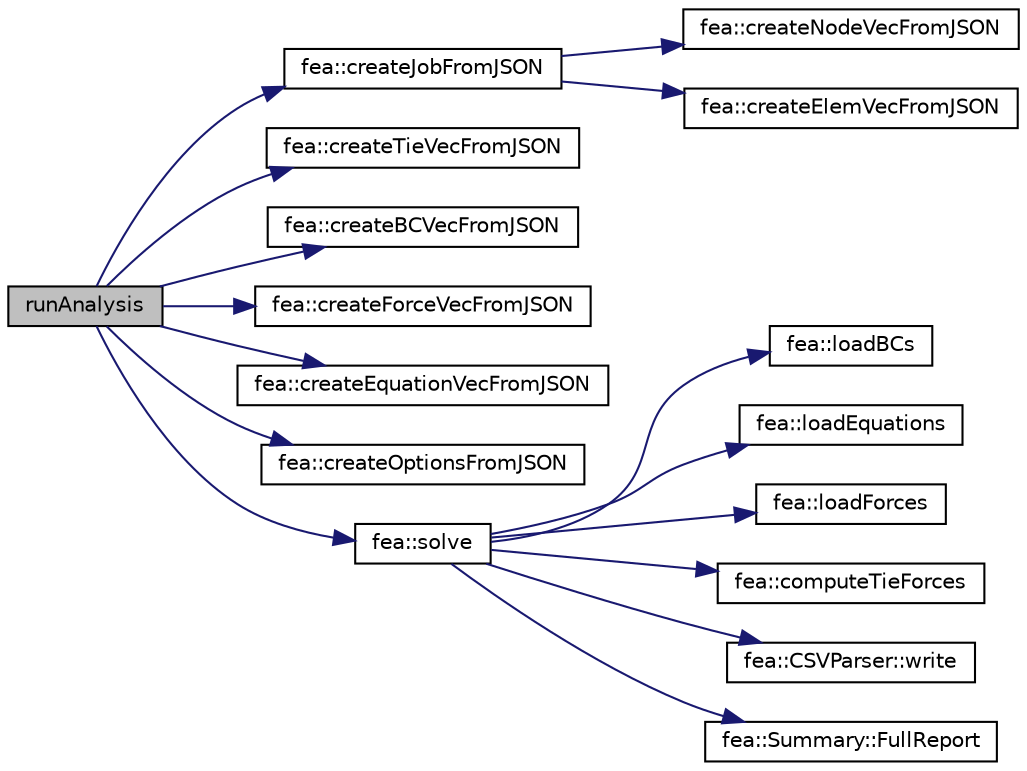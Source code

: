 digraph "runAnalysis"
{
  edge [fontname="Helvetica",fontsize="10",labelfontname="Helvetica",labelfontsize="10"];
  node [fontname="Helvetica",fontsize="10",shape=record];
  rankdir="LR";
  Node1 [label="runAnalysis",height=0.2,width=0.4,color="black", fillcolor="grey75", style="filled", fontcolor="black"];
  Node1 -> Node2 [color="midnightblue",fontsize="10",style="solid",fontname="Helvetica"];
  Node2 [label="fea::createJobFromJSON",height=0.2,width=0.4,color="black", fillcolor="white", style="filled",URL="$namespacefea.html#aad7c45b93603bd80a9ff05c5e5c9a77c"];
  Node2 -> Node3 [color="midnightblue",fontsize="10",style="solid",fontname="Helvetica"];
  Node3 [label="fea::createNodeVecFromJSON",height=0.2,width=0.4,color="black", fillcolor="white", style="filled",URL="$namespacefea.html#aeb3c988a0fb1f75ea8a842e3b69f13eb"];
  Node2 -> Node4 [color="midnightblue",fontsize="10",style="solid",fontname="Helvetica"];
  Node4 [label="fea::createElemVecFromJSON",height=0.2,width=0.4,color="black", fillcolor="white", style="filled",URL="$namespacefea.html#ab8f4352c4c5540dbc63ee1eedb6744c3"];
  Node1 -> Node5 [color="midnightblue",fontsize="10",style="solid",fontname="Helvetica"];
  Node5 [label="fea::createTieVecFromJSON",height=0.2,width=0.4,color="black", fillcolor="white", style="filled",URL="$namespacefea.html#a2fcdf225a9bd25d73c5494d86597025c"];
  Node1 -> Node6 [color="midnightblue",fontsize="10",style="solid",fontname="Helvetica"];
  Node6 [label="fea::createBCVecFromJSON",height=0.2,width=0.4,color="black", fillcolor="white", style="filled",URL="$namespacefea.html#aa86bdb3a895956a13997d2d98097d42d"];
  Node1 -> Node7 [color="midnightblue",fontsize="10",style="solid",fontname="Helvetica"];
  Node7 [label="fea::createForceVecFromJSON",height=0.2,width=0.4,color="black", fillcolor="white", style="filled",URL="$namespacefea.html#a0d1c659e6bbaea42ae48b489218d7530"];
  Node1 -> Node8 [color="midnightblue",fontsize="10",style="solid",fontname="Helvetica"];
  Node8 [label="fea::createEquationVecFromJSON",height=0.2,width=0.4,color="black", fillcolor="white", style="filled",URL="$namespacefea.html#a231f5a0658f5b9fe97182c405a455d03"];
  Node1 -> Node9 [color="midnightblue",fontsize="10",style="solid",fontname="Helvetica"];
  Node9 [label="fea::createOptionsFromJSON",height=0.2,width=0.4,color="black", fillcolor="white", style="filled",URL="$namespacefea.html#aabd98531e9fb83a92514ff834fb84ad6"];
  Node1 -> Node10 [color="midnightblue",fontsize="10",style="solid",fontname="Helvetica"];
  Node10 [label="fea::solve",height=0.2,width=0.4,color="black", fillcolor="white", style="filled",URL="$namespacefea.html#a995a678cf119fb20772312ccfdbec991",tooltip="Solves the finite element analysis defined by the input Job, boundary conditions, and prescribed noda..."];
  Node10 -> Node11 [color="midnightblue",fontsize="10",style="solid",fontname="Helvetica"];
  Node11 [label="fea::loadBCs",height=0.2,width=0.4,color="black", fillcolor="white", style="filled",URL="$namespacefea.html#a9a7fec579a34d0fed8339237f2cfe994",tooltip="Loads the boundary conditions into the global stiffness matrix and force vector. "];
  Node10 -> Node12 [color="midnightblue",fontsize="10",style="solid",fontname="Helvetica"];
  Node12 [label="fea::loadEquations",height=0.2,width=0.4,color="black", fillcolor="white", style="filled",URL="$namespacefea.html#ad84d1896799e4150617b01d8cce6e699"];
  Node10 -> Node13 [color="midnightblue",fontsize="10",style="solid",fontname="Helvetica"];
  Node13 [label="fea::loadForces",height=0.2,width=0.4,color="black", fillcolor="white", style="filled",URL="$namespacefea.html#af9e37d32f38ace35944f1e63f4a447fa",tooltip="Loads the prescribed forces into the force vector. "];
  Node10 -> Node14 [color="midnightblue",fontsize="10",style="solid",fontname="Helvetica"];
  Node14 [label="fea::computeTieForces",height=0.2,width=0.4,color="black", fillcolor="white", style="filled",URL="$namespacefea.html#ad101dfa486fc4d0bd848129ff2453139",tooltip="Computes the forces in the tie elements based on the nodal displacements of the FE analysis and the s..."];
  Node10 -> Node15 [color="midnightblue",fontsize="10",style="solid",fontname="Helvetica"];
  Node15 [label="fea::CSVParser::write",height=0.2,width=0.4,color="black", fillcolor="white", style="filled",URL="$classfea_1_1_c_s_v_parser.html#a249d913f7e14f3946e376e2c7b346576"];
  Node10 -> Node16 [color="midnightblue",fontsize="10",style="solid",fontname="Helvetica"];
  Node16 [label="fea::Summary::FullReport",height=0.2,width=0.4,color="black", fillcolor="white", style="filled",URL="$structfea_1_1_summary.html#ad1880ea430b8b0ed28e09cefd7880a7a",tooltip="Returns a message containing the results of the analysis. "];
}
